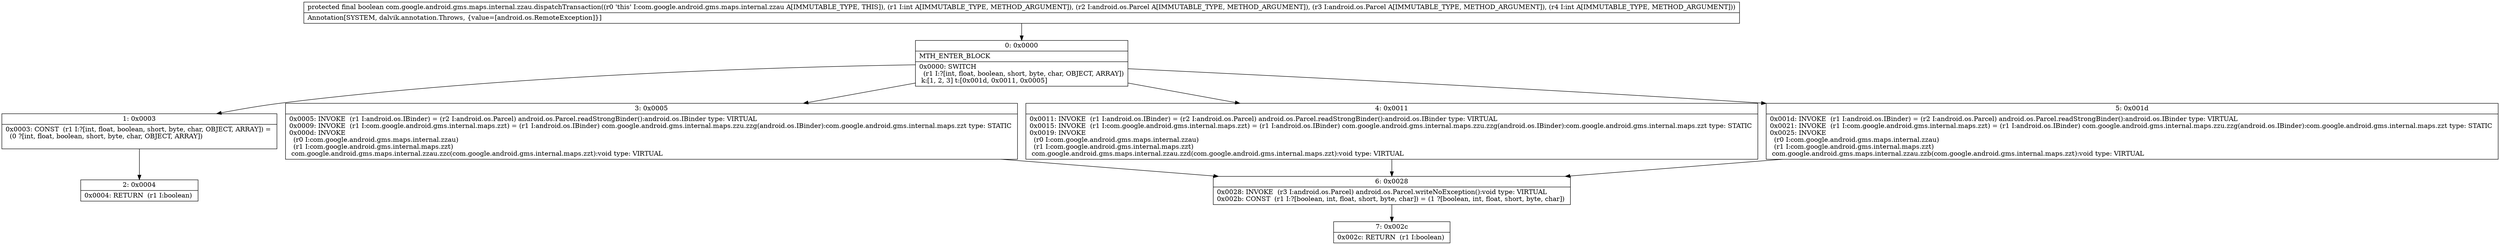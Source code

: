 digraph "CFG forcom.google.android.gms.maps.internal.zzau.dispatchTransaction(ILandroid\/os\/Parcel;Landroid\/os\/Parcel;I)Z" {
Node_0 [shape=record,label="{0\:\ 0x0000|MTH_ENTER_BLOCK\l|0x0000: SWITCH  \l  (r1 I:?[int, float, boolean, short, byte, char, OBJECT, ARRAY])\l k:[1, 2, 3] t:[0x001d, 0x0011, 0x0005] \l}"];
Node_1 [shape=record,label="{1\:\ 0x0003|0x0003: CONST  (r1 I:?[int, float, boolean, short, byte, char, OBJECT, ARRAY]) = \l  (0 ?[int, float, boolean, short, byte, char, OBJECT, ARRAY])\l \l}"];
Node_2 [shape=record,label="{2\:\ 0x0004|0x0004: RETURN  (r1 I:boolean) \l}"];
Node_3 [shape=record,label="{3\:\ 0x0005|0x0005: INVOKE  (r1 I:android.os.IBinder) = (r2 I:android.os.Parcel) android.os.Parcel.readStrongBinder():android.os.IBinder type: VIRTUAL \l0x0009: INVOKE  (r1 I:com.google.android.gms.internal.maps.zzt) = (r1 I:android.os.IBinder) com.google.android.gms.internal.maps.zzu.zzg(android.os.IBinder):com.google.android.gms.internal.maps.zzt type: STATIC \l0x000d: INVOKE  \l  (r0 I:com.google.android.gms.maps.internal.zzau)\l  (r1 I:com.google.android.gms.internal.maps.zzt)\l com.google.android.gms.maps.internal.zzau.zzc(com.google.android.gms.internal.maps.zzt):void type: VIRTUAL \l}"];
Node_4 [shape=record,label="{4\:\ 0x0011|0x0011: INVOKE  (r1 I:android.os.IBinder) = (r2 I:android.os.Parcel) android.os.Parcel.readStrongBinder():android.os.IBinder type: VIRTUAL \l0x0015: INVOKE  (r1 I:com.google.android.gms.internal.maps.zzt) = (r1 I:android.os.IBinder) com.google.android.gms.internal.maps.zzu.zzg(android.os.IBinder):com.google.android.gms.internal.maps.zzt type: STATIC \l0x0019: INVOKE  \l  (r0 I:com.google.android.gms.maps.internal.zzau)\l  (r1 I:com.google.android.gms.internal.maps.zzt)\l com.google.android.gms.maps.internal.zzau.zzd(com.google.android.gms.internal.maps.zzt):void type: VIRTUAL \l}"];
Node_5 [shape=record,label="{5\:\ 0x001d|0x001d: INVOKE  (r1 I:android.os.IBinder) = (r2 I:android.os.Parcel) android.os.Parcel.readStrongBinder():android.os.IBinder type: VIRTUAL \l0x0021: INVOKE  (r1 I:com.google.android.gms.internal.maps.zzt) = (r1 I:android.os.IBinder) com.google.android.gms.internal.maps.zzu.zzg(android.os.IBinder):com.google.android.gms.internal.maps.zzt type: STATIC \l0x0025: INVOKE  \l  (r0 I:com.google.android.gms.maps.internal.zzau)\l  (r1 I:com.google.android.gms.internal.maps.zzt)\l com.google.android.gms.maps.internal.zzau.zzb(com.google.android.gms.internal.maps.zzt):void type: VIRTUAL \l}"];
Node_6 [shape=record,label="{6\:\ 0x0028|0x0028: INVOKE  (r3 I:android.os.Parcel) android.os.Parcel.writeNoException():void type: VIRTUAL \l0x002b: CONST  (r1 I:?[boolean, int, float, short, byte, char]) = (1 ?[boolean, int, float, short, byte, char]) \l}"];
Node_7 [shape=record,label="{7\:\ 0x002c|0x002c: RETURN  (r1 I:boolean) \l}"];
MethodNode[shape=record,label="{protected final boolean com.google.android.gms.maps.internal.zzau.dispatchTransaction((r0 'this' I:com.google.android.gms.maps.internal.zzau A[IMMUTABLE_TYPE, THIS]), (r1 I:int A[IMMUTABLE_TYPE, METHOD_ARGUMENT]), (r2 I:android.os.Parcel A[IMMUTABLE_TYPE, METHOD_ARGUMENT]), (r3 I:android.os.Parcel A[IMMUTABLE_TYPE, METHOD_ARGUMENT]), (r4 I:int A[IMMUTABLE_TYPE, METHOD_ARGUMENT]))  | Annotation[SYSTEM, dalvik.annotation.Throws, \{value=[android.os.RemoteException]\}]\l}"];
MethodNode -> Node_0;
Node_0 -> Node_1;
Node_0 -> Node_3;
Node_0 -> Node_4;
Node_0 -> Node_5;
Node_1 -> Node_2;
Node_3 -> Node_6;
Node_4 -> Node_6;
Node_5 -> Node_6;
Node_6 -> Node_7;
}

